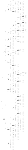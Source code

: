 // Decision Tree
digraph {
	rankdir=LR size=1.0
	root [label=Sex]
	root0 [label=Age shape=circle]
	root -> root0 [label=0]
	root03 [label=Embarked shape=circle]
	root0 -> root03 [label=3]
	root03L0 [label=0 shape=diamond]
	root03 -> root03L0 [label=0]
	root031 [label=num_mems shape=circle]
	root03 -> root031 [label=1]
	root031L1 [label=0 shape=diamond]
	root031 -> root031L1 [label=1]
	root0312 [label=Fare shape=circle]
	root031 -> root0312 [label=2]
	root0312L2 [label=1 shape=diamond]
	root0312 -> root0312L2 [label=2]
	root0312L5 [label=0 shape=diamond]
	root0312 -> root0312L5 [label=5]
	root0312L3 [label=0 shape=diamond]
	root0312 -> root0312L3 [label=3]
	root031L3 [label=1 shape=diamond]
	root031 -> root031L3 [label=3]
	root03L2 [label=0 shape=diamond]
	root03 -> root03L2 [label=2]
	root05 [label=Pclass shape=circle]
	root0 -> root05 [label=5]
	root05L3 [label=0 shape=diamond]
	root05 -> root05L3 [label=3]
	root05L2 [label=0 shape=diamond]
	root05 -> root05L2 [label=2]
	root051 [label=num_mems shape=circle]
	root05 -> root051 [label=1]
	root051L1 [label=1 shape=diamond]
	root051 -> root051L1 [label=1]
	root0512 [label=Fare shape=circle]
	root051 -> root0512 [label=2]
	root0512L2 [label=0 shape=diamond]
	root0512 -> root0512L2 [label=2]
	root0512L1 [label=0 shape=diamond]
	root0512 -> root0512L1 [label=1]
	root0512L3 [label=0 shape=diamond]
	root0512 -> root0512L3 [label=3]
	root0512L10 [label=1 shape=diamond]
	root0512 -> root0512L10 [label=10]
	root051L3 [label=1 shape=diamond]
	root051 -> root051L3 [label=3]
	root051L4 [label=1 shape=diamond]
	root051 -> root051L4 [label=4]
	root04 [label=Fare shape=circle]
	root0 -> root04 [label=4]
	root041 [label=Pclass shape=circle]
	root04 -> root041 [label=1]
	root0413 [label=num_mems shape=circle]
	root041 -> root0413 [label=3]
	root0413L1 [label=0 shape=diamond]
	root0413 -> root0413L1 [label=1]
	root0413L2 [label=0 shape=diamond]
	root0413 -> root0413L2 [label=2]
	root04133 [label=Embarked shape=circle]
	root0413 -> root04133 [label=3]
	root04133L1 [label=1 shape=diamond]
	root04133 -> root04133L1 [label=1]
	root04133L0 [label=0 shape=diamond]
	root04133 -> root04133L0 [label=0]
	root04133L2 [label=1 shape=diamond]
	root04133 -> root04133L2 [label=2]
	root0413L4 [label=0 shape=diamond]
	root0413 -> root0413L4 [label=4]
	root0413L5 [label=0 shape=diamond]
	root0413 -> root0413L5 [label=5]
	root0412 [label=num_mems shape=circle]
	root041 -> root0412 [label=2]
	root04121 [label=Embarked shape=circle]
	root0412 -> root04121 [label=1]
	root04121L0 [label=0 shape=diamond]
	root04121 -> root04121L0 [label=0]
	root04121L1 [label=1 shape=diamond]
	root04121 -> root04121L1 [label=1]
	root0412L2 [label=0 shape=diamond]
	root0412 -> root0412L2 [label=2]
	root0412L3 [label=0 shape=diamond]
	root0412 -> root0412L3 [label=3]
	root0412L4 [label=0 shape=diamond]
	root0412 -> root0412L4 [label=4]
	root041L1 [label=0 shape=diamond]
	root041 -> root041L1 [label=1]
	root042 [label=num_mems shape=circle]
	root04 -> root042 [label=2]
	root042L2 [label=1 shape=diamond]
	root042 -> root042L2 [label=2]
	root0421 [label=Embarked shape=circle]
	root042 -> root0421 [label=1]
	root04210 [label=Pclass shape=circle]
	root0421 -> root04210 [label=0]
	root04210L3 [label=1 shape=diamond]
	root04210 -> root04210L3 [label=3]
	root04210L1 [label=0 shape=diamond]
	root04210 -> root04210L1 [label=1]
	root0421L1 [label=1 shape=diamond]
	root0421 -> root0421L1 [label=1]
	root042L11 [label=0 shape=diamond]
	root042 -> root042L11 [label=11]
	root042L3 [label=0 shape=diamond]
	root042 -> root042L3 [label=3]
	root04L5 [label=0 shape=diamond]
	root04 -> root04L5 [label=5]
	root07 [label=Pclass shape=circle]
	root0 -> root07 [label=7]
	root071 [label=Fare shape=circle]
	root07 -> root071 [label=1]
	root0712 [label=Embarked shape=circle]
	root071 -> root0712 [label=2]
	root0712L0 [label=0 shape=diamond]
	root0712 -> root0712L0 [label=0]
	root0712L1 [label=1 shape=diamond]
	root0712 -> root0712L1 [label=1]
	root071L1 [label=1 shape=diamond]
	root071 -> root071L1 [label=1]
	root0713 [label=Embarked shape=circle]
	root071 -> root0713 [label=3]
	root0713L1 [label=0 shape=diamond]
	root0713 -> root0713L1 [label=1]
	root0713L0 [label=1 shape=diamond]
	root0713 -> root0713L0 [label=0]
	root07L2 [label=0 shape=diamond]
	root07 -> root07L2 [label=2]
	root07L3 [label=0 shape=diamond]
	root07 -> root07L3 [label=3]
	root01 [label=num_mems shape=circle]
	root0 -> root01 [label=1]
	root01L5 [label=0 shape=diamond]
	root01 -> root01L5 [label=5]
	root01L6 [label=0 shape=diamond]
	root01 -> root01L6 [label=6]
	root01L3 [label=1 shape=diamond]
	root01 -> root01L3 [label=3]
	root01L4 [label=1 shape=diamond]
	root01 -> root01L4 [label=4]
	root01L7 [label=1 shape=diamond]
	root01 -> root01L7 [label=7]
	root01L8 [label=0 shape=diamond]
	root01 -> root01L8 [label=8]
	root01L2 [label=1 shape=diamond]
	root01 -> root01L2 [label=2]
	root0L9 [label=0 shape=diamond]
	root0 -> root0L9 [label=9]
	root06 [label=Pclass shape=circle]
	root0 -> root06 [label=6]
	root061 [label=num_mems shape=circle]
	root06 -> root061 [label=1]
	root0612 [label=Embarked shape=circle]
	root061 -> root0612 [label=2]
	root0612L0 [label=0 shape=diamond]
	root0612 -> root0612L0 [label=0]
	root0612L1 [label=1 shape=diamond]
	root0612 -> root0612L1 [label=1]
	root061L1 [label=0 shape=diamond]
	root061 -> root061L1 [label=1]
	root061L3 [label=0 shape=diamond]
	root061 -> root061L3 [label=3]
	root06L3 [label=0 shape=diamond]
	root06 -> root06L3 [label=3]
	root06L2 [label=0 shape=diamond]
	root06 -> root06L2 [label=2]
	root02 [label=num_mems shape=circle]
	root0 -> root02 [label=2]
	root02L8 [label=0 shape=diamond]
	root02 -> root02L8 [label=8]
	root02L5 [label=0 shape=diamond]
	root02 -> root02L5 [label=5]
	root02L2 [label=1 shape=diamond]
	root02 -> root02L2 [label=2]
	root02L1 [label=0 shape=diamond]
	root02 -> root02L1 [label=1]
	root023 [label=Embarked shape=circle]
	root02 -> root023 [label=3]
	root023L0 [label=1 shape=diamond]
	root023 -> root023L0 [label=0]
	root023L1 [label=0 shape=diamond]
	root023 -> root023L1 [label=1]
	root02L7 [label=0 shape=diamond]
	root02 -> root02L7 [label=7]
	root02L6 [label=0 shape=diamond]
	root02 -> root02L6 [label=6]
	root02L4 [label=1 shape=diamond]
	root02 -> root02L4 [label=4]
	root08 [label=Fare shape=circle]
	root0 -> root08 [label=8]
	root081 [label=Pclass shape=circle]
	root08 -> root081 [label=1]
	root081L3 [label=0 shape=diamond]
	root081 -> root081L3 [label=3]
	root081L1 [label=0 shape=diamond]
	root081 -> root081L1 [label=1]
	root0812 [label=Embarked shape=circle]
	root081 -> root0812 [label=2]
	root08120 [label=num_mems shape=circle]
	root0812 -> root08120 [label=0]
	root08120L1 [label=1 shape=diamond]
	root08120 -> root08120L1 [label=1]
	root08120L3 [label=0 shape=diamond]
	root08120 -> root08120L3 [label=3]
	root0812L2 [label=0 shape=diamond]
	root0812 -> root0812L2 [label=2]
	root08L6 [label=0 shape=diamond]
	root08 -> root08L6 [label=6]
	root08L2 [label=1 shape=diamond]
	root08 -> root08L2 [label=2]
	root08L3 [label=0 shape=diamond]
	root08 -> root08L3 [label=3]
	root010 [label=Pclass shape=circle]
	root0 -> root010 [label=10]
	root010L1 [label=1 shape=diamond]
	root010 -> root010L1 [label=1]
	root010L3 [label=0 shape=diamond]
	root010 -> root010L3 [label=3]
	root1 [label=Pclass shape=circle]
	root -> root1 [label=1]
	root11 [label=num_mems shape=circle]
	root1 -> root11 [label=1]
	root11L2 [label=1 shape=diamond]
	root11 -> root11L2 [label=2]
	root111 [label=Age shape=circle]
	root11 -> root111 [label=1]
	root111L8 [label=1 shape=diamond]
	root111 -> root111L8 [label=8]
	root111L5 [label=1 shape=diamond]
	root111 -> root111L5 [label=5]
	root1117 [label=Embarked shape=circle]
	root111 -> root1117 [label=7]
	root1117L1 [label=0 shape=diamond]
	root1117 -> root1117L1 [label=1]
	root1117L0 [label=1 shape=diamond]
	root1117 -> root1117L0 [label=0]
	root111L6 [label=1 shape=diamond]
	root111 -> root111L6 [label=6]
	root111L4 [label=1 shape=diamond]
	root111 -> root111L4 [label=4]
	root111L3 [label=1 shape=diamond]
	root111 -> root111L3 [label=3]
	root111L2 [label=1 shape=diamond]
	root111 -> root111L2 [label=2]
	root11L6 [label=1 shape=diamond]
	root11 -> root11L6 [label=6]
	root11L3 [label=1 shape=diamond]
	root11 -> root11L3 [label=3]
	root114 [label=Age shape=circle]
	root11 -> root114 [label=4]
	root114L1 [label=0 shape=diamond]
	root114 -> root114L1 [label=1]
	root114L2 [label=1 shape=diamond]
	root114 -> root114L2 [label=2]
	root114L4 [label=0 shape=diamond]
	root114 -> root114L4 [label=4]
	root114L5 [label=1 shape=diamond]
	root114 -> root114L5 [label=5]
	root11L5 [label=1 shape=diamond]
	root11 -> root11L5 [label=5]
	root13 [label=num_mems shape=circle]
	root1 -> root13 [label=3]
	root131 [label=Age shape=circle]
	root13 -> root131 [label=1]
	root1314 [label=Embarked shape=circle]
	root131 -> root1314 [label=4]
	root1314L0 [label=0 shape=diamond]
	root1314 -> root1314L0 [label=0]
	root1314L1 [label=1 shape=diamond]
	root1314 -> root1314L1 [label=1]
	root1314L2 [label=1 shape=diamond]
	root1314 -> root1314L2 [label=2]
	root1312 [label=Embarked shape=circle]
	root131 -> root1312 [label=2]
	root1312L0 [label=0 shape=diamond]
	root1312 -> root1312L0 [label=0]
	root1312L2 [label=1 shape=diamond]
	root1312 -> root1312L2 [label=2]
	root1312L1 [label=1 shape=diamond]
	root1312 -> root1312L1 [label=1]
	root1313 [label=Embarked shape=circle]
	root131 -> root1313 [label=3]
	root1313L2 [label=1 shape=diamond]
	root1313 -> root1313L2 [label=2]
	root1313L0 [label=1 shape=diamond]
	root1313 -> root1313L0 [label=0]
	root1313L1 [label=0 shape=diamond]
	root1313 -> root1313L1 [label=1]
	root131L6 [label=0 shape=diamond]
	root131 -> root131L6 [label=6]
	root131L8 [label=1 shape=diamond]
	root131 -> root131L8 [label=8]
	root131L5 [label=0 shape=diamond]
	root131 -> root131L5 [label=5]
	root131L1 [label=1 shape=diamond]
	root131 -> root131L1 [label=1]
	root133 [label=Age shape=circle]
	root13 -> root133 [label=3]
	root1334 [label=Embarked shape=circle]
	root133 -> root1334 [label=4]
	root1334L0 [label=0 shape=diamond]
	root1334 -> root1334L0 [label=0]
	root1334L1 [label=1 shape=diamond]
	root1334 -> root1334L1 [label=1]
	root1334L2 [label=0 shape=diamond]
	root1334 -> root1334L2 [label=2]
	root133L1 [label=1 shape=diamond]
	root133 -> root133L1 [label=1]
	root133L3 [label=1 shape=diamond]
	root133 -> root133L3 [label=3]
	root133L6 [label=0 shape=diamond]
	root133 -> root133L6 [label=6]
	root133L5 [label=1 shape=diamond]
	root133 -> root133L5 [label=5]
	root133L2 [label=0 shape=diamond]
	root133 -> root133L2 [label=2]
	root132 [label=Embarked shape=circle]
	root13 -> root132 [label=2]
	root1320 [label=Age shape=circle]
	root132 -> root1320 [label=0]
	root1320L4 [label=1 shape=diamond]
	root1320 -> root1320L4 [label=4]
	root1320L5 [label=1 shape=diamond]
	root1320 -> root1320L5 [label=5]
	root1320L3 [label=1 shape=diamond]
	root1320 -> root1320L3 [label=3]
	root1320L6 [label=0 shape=diamond]
	root1320 -> root1320L6 [label=6]
	root1320L1 [label=1 shape=diamond]
	root1320 -> root1320L1 [label=1]
	root1321 [label=Age shape=circle]
	root132 -> root1321 [label=1]
	root1321L2 [label=1 shape=diamond]
	root1321 -> root1321L2 [label=2]
	root1321L4 [label=0 shape=diamond]
	root1321 -> root1321L4 [label=4]
	root1321L6 [label=0 shape=diamond]
	root1321 -> root1321L6 [label=6]
	root1321L1 [label=1 shape=diamond]
	root1321 -> root1321L1 [label=1]
	root1321L3 [label=0 shape=diamond]
	root1321 -> root1321L3 [label=3]
	root132L2 [label=1 shape=diamond]
	root132 -> root132L2 [label=2]
	root13L5 [label=0 shape=diamond]
	root13 -> root13L5 [label=5]
	root137 [label=Age shape=circle]
	root13 -> root137 [label=7]
	root137L5 [label=1 shape=diamond]
	root137 -> root137L5 [label=5]
	root137L3 [label=1 shape=diamond]
	root137 -> root137L3 [label=3]
	root137L1 [label=0 shape=diamond]
	root137 -> root137L1 [label=1]
	root137L2 [label=0 shape=diamond]
	root137 -> root137L2 [label=2]
	root13L8 [label=0 shape=diamond]
	root13 -> root13L8 [label=8]
	root134 [label=Age shape=circle]
	root13 -> root134 [label=4]
	root134L5 [label=1 shape=diamond]
	root134 -> root134L5 [label=5]
	root134L1 [label=1 shape=diamond]
	root134 -> root134L1 [label=1]
	root134L3 [label=1 shape=diamond]
	root134 -> root134L3 [label=3]
	root134L4 [label=0 shape=diamond]
	root134 -> root134L4 [label=4]
	root13L6 [label=0 shape=diamond]
	root13 -> root13L6 [label=6]
	root13L11 [label=0 shape=diamond]
	root13 -> root13L11 [label=11]
	root12 [label=Age shape=circle]
	root1 -> root12 [label=2]
	root12L2 [label=1 shape=diamond]
	root12 -> root12L2 [label=2]
	root12L7 [label=1 shape=diamond]
	root12 -> root12L7 [label=7]
	root12L4 [label=1 shape=diamond]
	root12 -> root12L4 [label=4]
	root12L1 [label=1 shape=diamond]
	root12 -> root12L1 [label=1]
	root12L3 [label=1 shape=diamond]
	root12 -> root12L3 [label=3]
	root12L5 [label=1 shape=diamond]
	root12 -> root12L5 [label=5]
	root12L6 [label=1 shape=diamond]
	root12 -> root12L6 [label=6]
	root12L8 [label=0 shape=diamond]
	root12 -> root12L8 [label=8]
}
